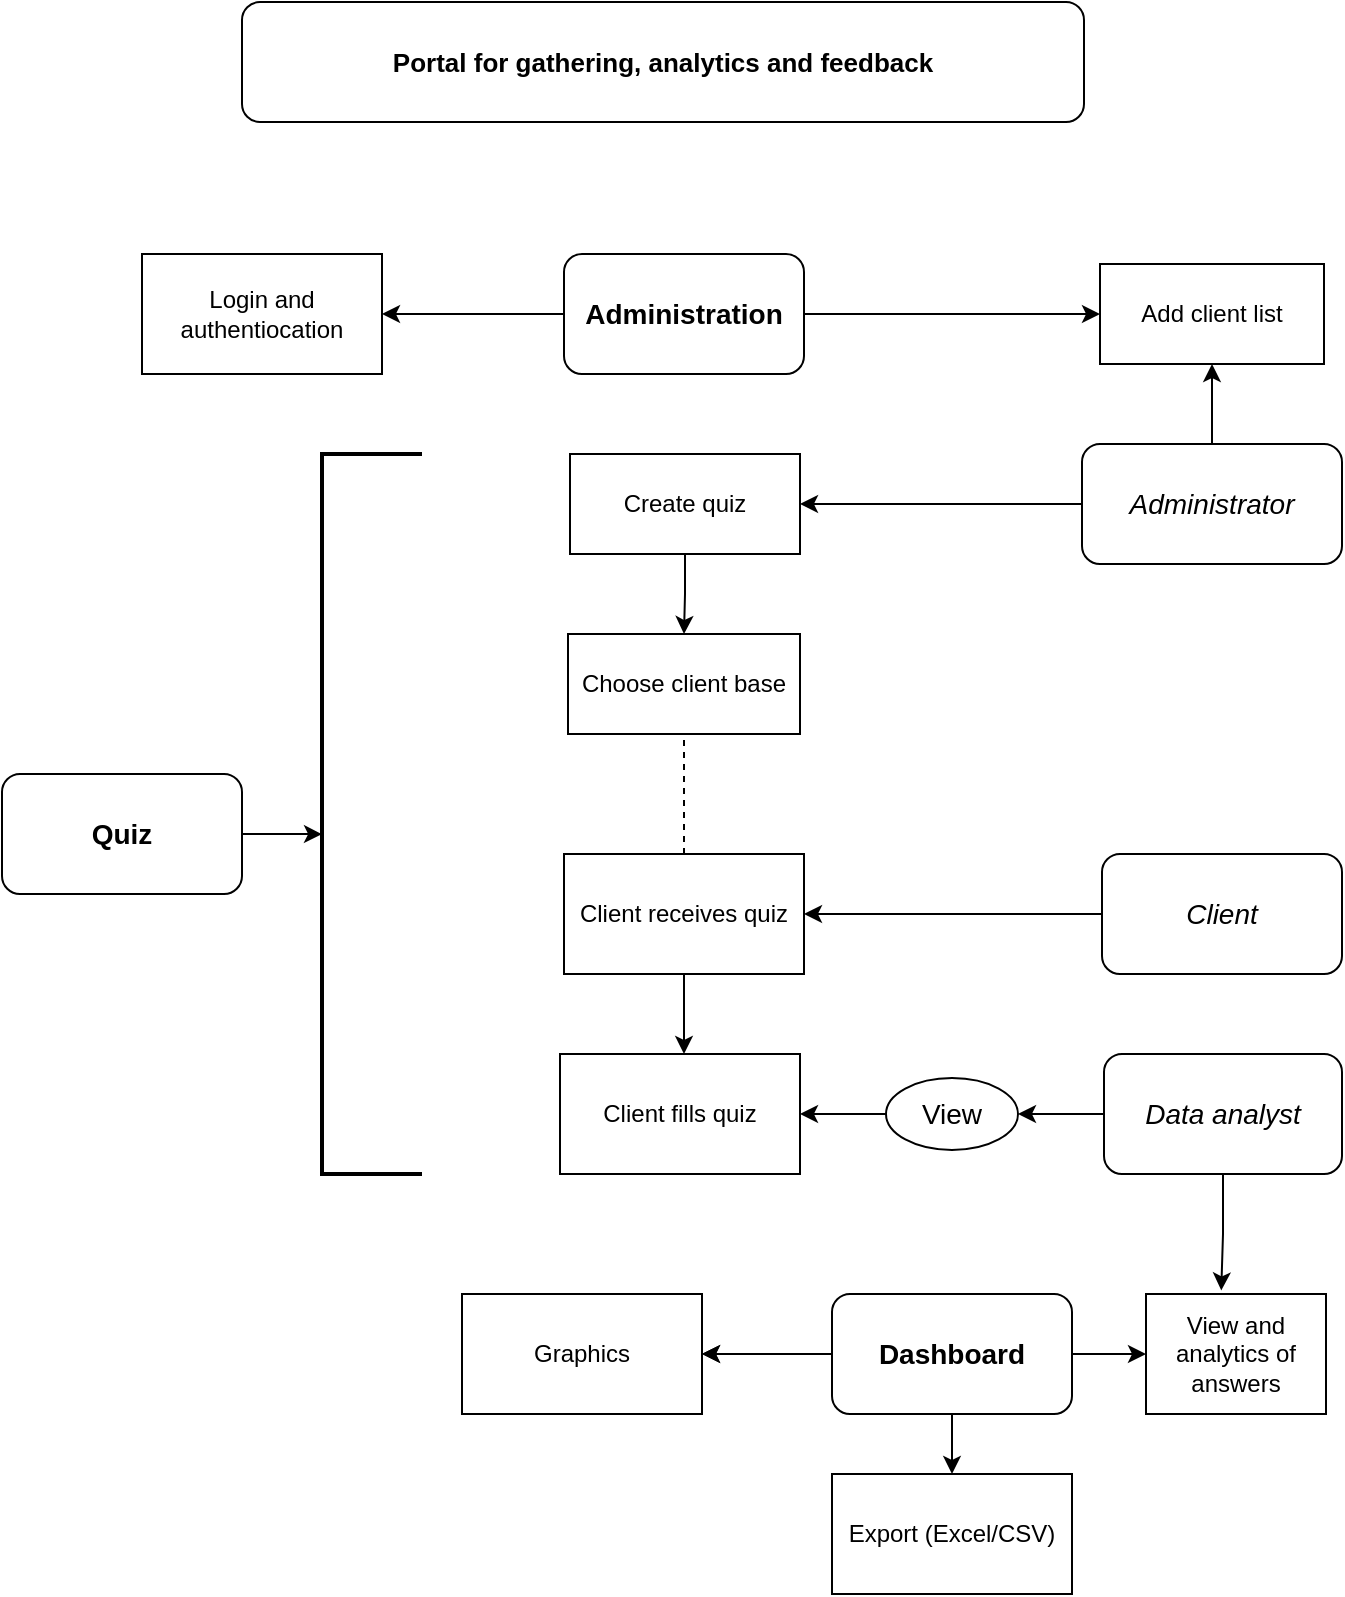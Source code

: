<mxfile version="16.4.5" type="device"><diagram id="3KUh0L-sGNtkh70_J_Ov" name="Page-1"><mxGraphModel dx="1673" dy="867" grid="1" gridSize="10" guides="1" tooltips="1" connect="1" arrows="1" fold="1" page="1" pageScale="1" pageWidth="850" pageHeight="1100" math="0" shadow="0"><root><mxCell id="0"/><mxCell id="1" parent="0"/><mxCell id="-V5v27mHc2tpOk2v4-NH-36" style="edgeStyle=orthogonalEdgeStyle;rounded=0;orthogonalLoop=1;jettySize=auto;html=1;entryX=1;entryY=0.5;entryDx=0;entryDy=0;fontStyle=0;fontFamily=Helvetica;" edge="1" parent="1" source="-V5v27mHc2tpOk2v4-NH-5" target="-V5v27mHc2tpOk2v4-NH-8"><mxGeometry relative="1" as="geometry"/></mxCell><mxCell id="-V5v27mHc2tpOk2v4-NH-38" style="edgeStyle=orthogonalEdgeStyle;rounded=0;orthogonalLoop=1;jettySize=auto;html=1;fontStyle=0;fontFamily=Helvetica;" edge="1" parent="1" source="-V5v27mHc2tpOk2v4-NH-5" target="-V5v27mHc2tpOk2v4-NH-10"><mxGeometry relative="1" as="geometry"/></mxCell><mxCell id="-V5v27mHc2tpOk2v4-NH-5" value="&lt;font style=&quot;font-size: 14px&quot;&gt;&lt;i&gt;Administrator&lt;/i&gt;&lt;/font&gt;" style="rounded=1;whiteSpace=wrap;html=1;fontStyle=0;fontFamily=Helvetica;" vertex="1" parent="1"><mxGeometry x="649" y="231" width="130" height="60" as="geometry"/></mxCell><mxCell id="-V5v27mHc2tpOk2v4-NH-11" style="edgeStyle=orthogonalEdgeStyle;rounded=0;orthogonalLoop=1;jettySize=auto;html=1;exitX=0.5;exitY=1;exitDx=0;exitDy=0;fontStyle=0;fontFamily=Helvetica;" edge="1" parent="1" source="-V5v27mHc2tpOk2v4-NH-8" target="-V5v27mHc2tpOk2v4-NH-12"><mxGeometry relative="1" as="geometry"><mxPoint x="451" y="326" as="targetPoint"/></mxGeometry></mxCell><mxCell id="-V5v27mHc2tpOk2v4-NH-8" value="Create quiz" style="rounded=0;whiteSpace=wrap;html=1;fontStyle=0;fontFamily=Helvetica;" vertex="1" parent="1"><mxGeometry x="393" y="236" width="115" height="50" as="geometry"/></mxCell><mxCell id="-V5v27mHc2tpOk2v4-NH-10" value="Add client list" style="rounded=0;whiteSpace=wrap;html=1;fontStyle=0;fontFamily=Helvetica;" vertex="1" parent="1"><mxGeometry x="658" y="141" width="112" height="50" as="geometry"/></mxCell><mxCell id="-V5v27mHc2tpOk2v4-NH-12" value="Choose client base" style="rounded=0;whiteSpace=wrap;html=1;fontStyle=0;fontFamily=Helvetica;" vertex="1" parent="1"><mxGeometry x="392" y="326" width="116" height="50" as="geometry"/></mxCell><mxCell id="-V5v27mHc2tpOk2v4-NH-13" value="" style="endArrow=none;dashed=1;html=1;rounded=0;entryX=0.5;entryY=1;entryDx=0;entryDy=0;fontStyle=0;fontFamily=Helvetica;" edge="1" parent="1" target="-V5v27mHc2tpOk2v4-NH-12"><mxGeometry width="50" height="50" relative="1" as="geometry"><mxPoint x="450" y="436" as="sourcePoint"/><mxPoint x="475" y="476" as="targetPoint"/></mxGeometry></mxCell><mxCell id="-V5v27mHc2tpOk2v4-NH-15" style="edgeStyle=orthogonalEdgeStyle;rounded=0;orthogonalLoop=1;jettySize=auto;html=1;fontStyle=0;fontFamily=Helvetica;" edge="1" parent="1" source="-V5v27mHc2tpOk2v4-NH-14"><mxGeometry relative="1" as="geometry"><mxPoint x="450" y="536" as="targetPoint"/></mxGeometry></mxCell><mxCell id="-V5v27mHc2tpOk2v4-NH-14" value="Client receives quiz" style="rounded=0;whiteSpace=wrap;html=1;fontStyle=0;fontFamily=Helvetica;" vertex="1" parent="1"><mxGeometry x="390" y="436" width="120" height="60" as="geometry"/></mxCell><mxCell id="-V5v27mHc2tpOk2v4-NH-16" value="Client fills quiz" style="rounded=0;whiteSpace=wrap;html=1;fontStyle=0;fontFamily=Helvetica;" vertex="1" parent="1"><mxGeometry x="388" y="536" width="120" height="60" as="geometry"/></mxCell><mxCell id="-V5v27mHc2tpOk2v4-NH-56" style="edgeStyle=orthogonalEdgeStyle;rounded=0;orthogonalLoop=1;jettySize=auto;html=1;entryX=0.418;entryY=-0.03;entryDx=0;entryDy=0;entryPerimeter=0;fontFamily=Helvetica;fontSize=14;" edge="1" parent="1" source="-V5v27mHc2tpOk2v4-NH-17" target="-V5v27mHc2tpOk2v4-NH-48"><mxGeometry relative="1" as="geometry"/></mxCell><mxCell id="-V5v27mHc2tpOk2v4-NH-59" style="edgeStyle=orthogonalEdgeStyle;rounded=0;orthogonalLoop=1;jettySize=auto;html=1;fontFamily=Helvetica;fontSize=14;" edge="1" parent="1" source="-V5v27mHc2tpOk2v4-NH-17" target="-V5v27mHc2tpOk2v4-NH-57"><mxGeometry relative="1" as="geometry"/></mxCell><mxCell id="-V5v27mHc2tpOk2v4-NH-17" value="&lt;font style=&quot;font-size: 14px&quot;&gt;&lt;i&gt;Data analyst&lt;/i&gt;&lt;/font&gt;" style="rounded=1;whiteSpace=wrap;html=1;fontStyle=0;fontFamily=Helvetica;" vertex="1" parent="1"><mxGeometry x="660" y="536" width="119" height="60" as="geometry"/></mxCell><mxCell id="-V5v27mHc2tpOk2v4-NH-23" style="edgeStyle=orthogonalEdgeStyle;rounded=0;orthogonalLoop=1;jettySize=auto;html=1;entryX=1;entryY=0.5;entryDx=0;entryDy=0;fontStyle=0;fontFamily=Helvetica;" edge="1" parent="1" source="-V5v27mHc2tpOk2v4-NH-18" target="-V5v27mHc2tpOk2v4-NH-14"><mxGeometry relative="1" as="geometry"/></mxCell><mxCell id="-V5v27mHc2tpOk2v4-NH-18" value="&lt;font style=&quot;font-size: 14px&quot;&gt;&lt;i&gt;Client&lt;/i&gt;&lt;/font&gt;" style="rounded=1;whiteSpace=wrap;html=1;fontStyle=0;fontFamily=Helvetica;" vertex="1" parent="1"><mxGeometry x="659" y="436" width="120" height="60" as="geometry"/></mxCell><mxCell id="-V5v27mHc2tpOk2v4-NH-39" style="edgeStyle=orthogonalEdgeStyle;rounded=0;orthogonalLoop=1;jettySize=auto;html=1;fontStyle=0;fontFamily=Helvetica;" edge="1" parent="1" source="-V5v27mHc2tpOk2v4-NH-26" target="-V5v27mHc2tpOk2v4-NH-35"><mxGeometry relative="1" as="geometry"/></mxCell><mxCell id="-V5v27mHc2tpOk2v4-NH-40" style="edgeStyle=orthogonalEdgeStyle;rounded=0;orthogonalLoop=1;jettySize=auto;html=1;entryX=0;entryY=0.5;entryDx=0;entryDy=0;fontStyle=0;fontFamily=Helvetica;" edge="1" parent="1" source="-V5v27mHc2tpOk2v4-NH-26" target="-V5v27mHc2tpOk2v4-NH-10"><mxGeometry relative="1" as="geometry"/></mxCell><mxCell id="-V5v27mHc2tpOk2v4-NH-26" value="&lt;font style=&quot;font-size: 14px&quot;&gt;&lt;b&gt;Administration&lt;/b&gt;&lt;/font&gt;" style="rounded=1;whiteSpace=wrap;html=1;fontStyle=0;fontFamily=Helvetica;" vertex="1" parent="1"><mxGeometry x="390" y="136" width="120" height="60" as="geometry"/></mxCell><mxCell id="-V5v27mHc2tpOk2v4-NH-35" value="Login and authentiocation" style="rounded=0;whiteSpace=wrap;html=1;fontStyle=0;fontFamily=Helvetica;" vertex="1" parent="1"><mxGeometry x="179" y="136" width="120" height="60" as="geometry"/></mxCell><mxCell id="-V5v27mHc2tpOk2v4-NH-43" style="edgeStyle=orthogonalEdgeStyle;rounded=0;orthogonalLoop=1;jettySize=auto;html=1;entryX=0;entryY=0.528;entryDx=0;entryDy=0;entryPerimeter=0;fontStyle=0;fontFamily=Helvetica;" edge="1" parent="1" source="-V5v27mHc2tpOk2v4-NH-41" target="-V5v27mHc2tpOk2v4-NH-42"><mxGeometry relative="1" as="geometry"><mxPoint x="259" y="426" as="targetPoint"/></mxGeometry></mxCell><mxCell id="-V5v27mHc2tpOk2v4-NH-41" value="&lt;font style=&quot;font-size: 14px&quot;&gt;&lt;b&gt;Quiz&lt;/b&gt;&lt;/font&gt;" style="rounded=1;whiteSpace=wrap;html=1;fontStyle=0;fontFamily=Helvetica;" vertex="1" parent="1"><mxGeometry x="109" y="396" width="120" height="60" as="geometry"/></mxCell><mxCell id="-V5v27mHc2tpOk2v4-NH-42" value="" style="strokeWidth=2;html=1;shape=mxgraph.flowchart.annotation_1;align=left;pointerEvents=1;fontStyle=0;fontFamily=Helvetica;" vertex="1" parent="1"><mxGeometry x="269" y="236" width="50" height="360" as="geometry"/></mxCell><mxCell id="-V5v27mHc2tpOk2v4-NH-46" style="edgeStyle=orthogonalEdgeStyle;rounded=0;orthogonalLoop=1;jettySize=auto;html=1;fontStyle=0;fontFamily=Helvetica;" edge="1" parent="1" source="-V5v27mHc2tpOk2v4-NH-44" target="-V5v27mHc2tpOk2v4-NH-47"><mxGeometry relative="1" as="geometry"><mxPoint x="489" y="686" as="targetPoint"/></mxGeometry></mxCell><mxCell id="-V5v27mHc2tpOk2v4-NH-49" style="edgeStyle=orthogonalEdgeStyle;rounded=0;orthogonalLoop=1;jettySize=auto;html=1;fontStyle=0;fontFamily=Helvetica;" edge="1" parent="1" source="-V5v27mHc2tpOk2v4-NH-44" target="-V5v27mHc2tpOk2v4-NH-47"><mxGeometry relative="1" as="geometry"><mxPoint x="584" y="776" as="targetPoint"/></mxGeometry></mxCell><mxCell id="-V5v27mHc2tpOk2v4-NH-51" style="edgeStyle=orthogonalEdgeStyle;rounded=0;orthogonalLoop=1;jettySize=auto;html=1;fontStyle=0;fontFamily=Helvetica;" edge="1" parent="1" source="-V5v27mHc2tpOk2v4-NH-44" target="-V5v27mHc2tpOk2v4-NH-50"><mxGeometry relative="1" as="geometry"/></mxCell><mxCell id="-V5v27mHc2tpOk2v4-NH-55" style="edgeStyle=orthogonalEdgeStyle;rounded=0;orthogonalLoop=1;jettySize=auto;html=1;exitX=1;exitY=0.5;exitDx=0;exitDy=0;entryX=0;entryY=0.5;entryDx=0;entryDy=0;fontFamily=Helvetica;fontSize=14;" edge="1" parent="1" source="-V5v27mHc2tpOk2v4-NH-44" target="-V5v27mHc2tpOk2v4-NH-48"><mxGeometry relative="1" as="geometry"/></mxCell><mxCell id="-V5v27mHc2tpOk2v4-NH-44" value="&lt;font style=&quot;font-size: 14px&quot;&gt;&lt;b&gt;Dashboard&lt;/b&gt;&lt;/font&gt;" style="rounded=1;whiteSpace=wrap;html=1;fontStyle=0;fontFamily=Helvetica;" vertex="1" parent="1"><mxGeometry x="524" y="656" width="120" height="60" as="geometry"/></mxCell><mxCell id="-V5v27mHc2tpOk2v4-NH-47" value="Graphics" style="rounded=0;whiteSpace=wrap;html=1;fontStyle=0;fontFamily=Helvetica;" vertex="1" parent="1"><mxGeometry x="339" y="656" width="120" height="60" as="geometry"/></mxCell><mxCell id="-V5v27mHc2tpOk2v4-NH-48" value="View and analytics of answers" style="rounded=0;whiteSpace=wrap;html=1;fontStyle=0;fontFamily=Helvetica;" vertex="1" parent="1"><mxGeometry x="681" y="656" width="90" height="60" as="geometry"/></mxCell><mxCell id="-V5v27mHc2tpOk2v4-NH-50" value="Export (Excel/CSV)" style="rounded=0;whiteSpace=wrap;html=1;fontStyle=0;fontFamily=Helvetica;" vertex="1" parent="1"><mxGeometry x="524" y="746" width="120" height="60" as="geometry"/></mxCell><mxCell id="-V5v27mHc2tpOk2v4-NH-52" value="&lt;font style=&quot;font-size: 13px&quot;&gt;&lt;b&gt;Portal for gathering, analytics and feedback&lt;/b&gt;&lt;/font&gt;" style="rounded=1;whiteSpace=wrap;html=1;fontStyle=0;fontFamily=Helvetica;" vertex="1" parent="1"><mxGeometry x="229" y="10" width="421" height="60" as="geometry"/></mxCell><mxCell id="-V5v27mHc2tpOk2v4-NH-60" style="edgeStyle=orthogonalEdgeStyle;rounded=0;orthogonalLoop=1;jettySize=auto;html=1;fontFamily=Helvetica;fontSize=14;" edge="1" parent="1" source="-V5v27mHc2tpOk2v4-NH-57" target="-V5v27mHc2tpOk2v4-NH-16"><mxGeometry relative="1" as="geometry"/></mxCell><mxCell id="-V5v27mHc2tpOk2v4-NH-57" value="View" style="ellipse;whiteSpace=wrap;html=1;fontFamily=Helvetica;fontSize=14;" vertex="1" parent="1"><mxGeometry x="551" y="548" width="66" height="36" as="geometry"/></mxCell></root></mxGraphModel></diagram></mxfile>